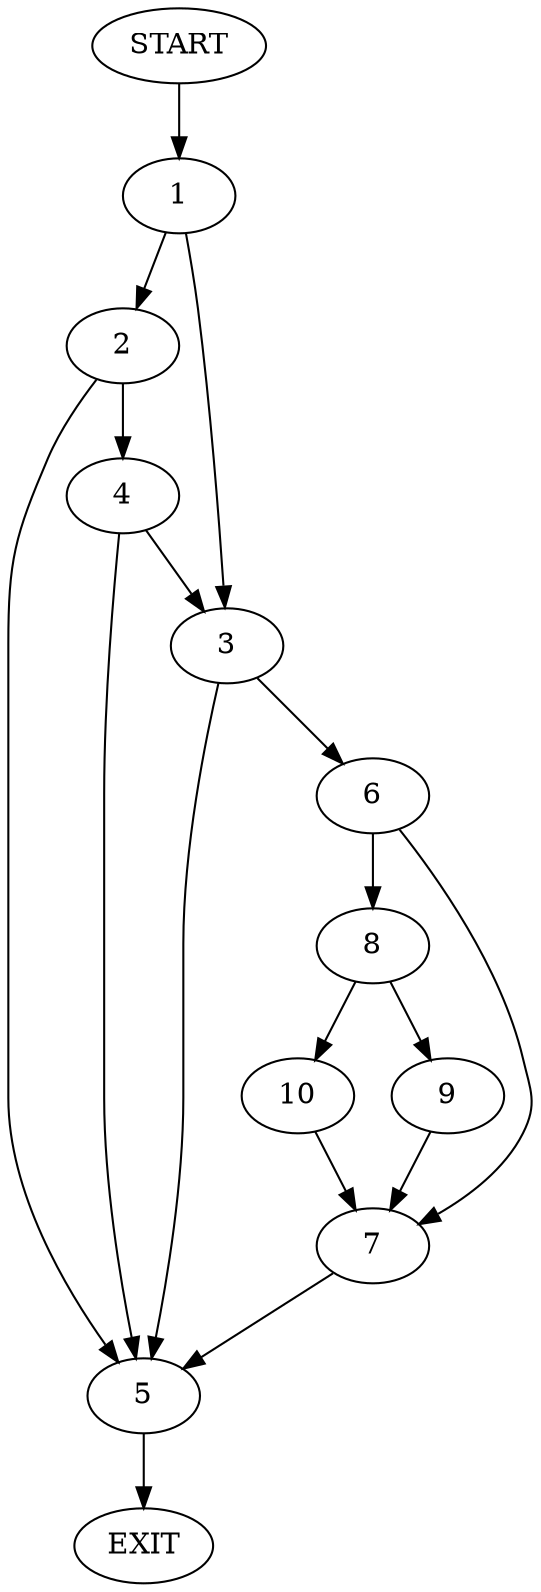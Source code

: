 digraph {
0 [label="START"]
11 [label="EXIT"]
0 -> 1
1 -> 2
1 -> 3
2 -> 4
2 -> 5
3 -> 6
3 -> 5
4 -> 3
4 -> 5
5 -> 11
6 -> 7
6 -> 8
8 -> 9
8 -> 10
7 -> 5
9 -> 7
10 -> 7
}
